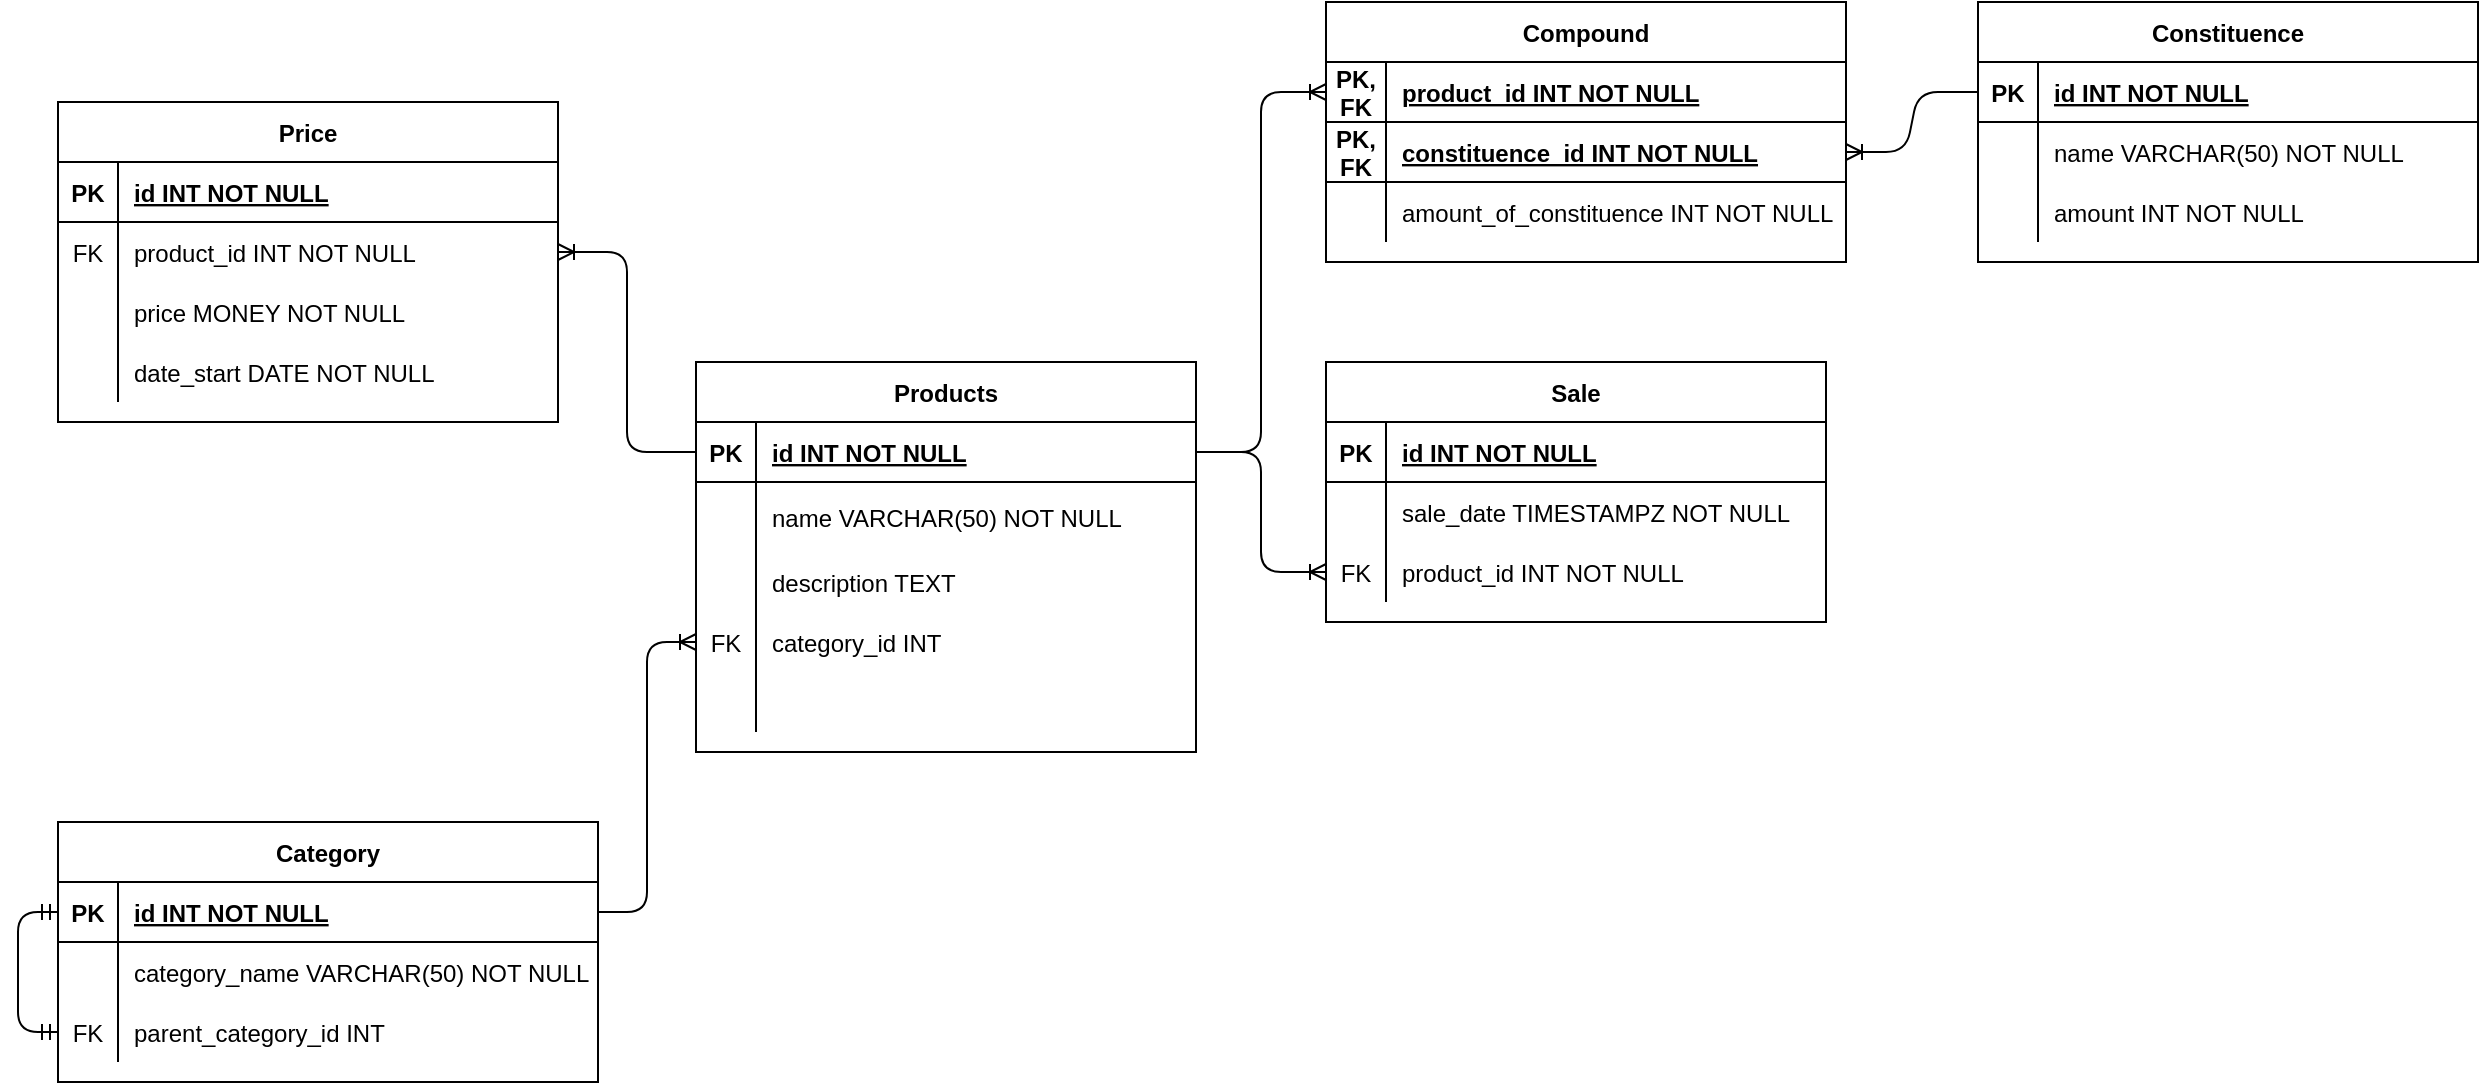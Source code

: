 <mxfile version="20.8.23" type="github">
  <diagram id="R2lEEEUBdFMjLlhIrx00" name="Page-1">
    <mxGraphModel dx="2284" dy="1896" grid="1" gridSize="10" guides="1" tooltips="1" connect="1" arrows="1" fold="1" page="1" pageScale="1" pageWidth="850" pageHeight="1100" math="0" shadow="0" extFonts="Permanent Marker^https://fonts.googleapis.com/css?family=Permanent+Marker">
      <root>
        <mxCell id="0" />
        <mxCell id="1" parent="0" />
        <mxCell id="Iw0aOXHNpa1htrGzbHy4-1" value="Sale" style="shape=table;startSize=30;container=1;collapsible=1;childLayout=tableLayout;fixedRows=1;rowLines=0;fontStyle=1;align=center;resizeLast=1;" parent="1" vertex="1">
          <mxGeometry x="644" y="140" width="250" height="130" as="geometry" />
        </mxCell>
        <mxCell id="Iw0aOXHNpa1htrGzbHy4-2" value="" style="shape=partialRectangle;collapsible=0;dropTarget=0;pointerEvents=0;fillColor=none;points=[[0,0.5],[1,0.5]];portConstraint=eastwest;top=0;left=0;right=0;bottom=1;" parent="Iw0aOXHNpa1htrGzbHy4-1" vertex="1">
          <mxGeometry y="30" width="250" height="30" as="geometry" />
        </mxCell>
        <mxCell id="Iw0aOXHNpa1htrGzbHy4-3" value="PK" style="shape=partialRectangle;overflow=hidden;connectable=0;fillColor=none;top=0;left=0;bottom=0;right=0;fontStyle=1;" parent="Iw0aOXHNpa1htrGzbHy4-2" vertex="1">
          <mxGeometry width="30" height="30" as="geometry">
            <mxRectangle width="30" height="30" as="alternateBounds" />
          </mxGeometry>
        </mxCell>
        <mxCell id="Iw0aOXHNpa1htrGzbHy4-4" value="id INT NOT NULL " style="shape=partialRectangle;overflow=hidden;connectable=0;fillColor=none;top=0;left=0;bottom=0;right=0;align=left;spacingLeft=6;fontStyle=5;" parent="Iw0aOXHNpa1htrGzbHy4-2" vertex="1">
          <mxGeometry x="30" width="220" height="30" as="geometry">
            <mxRectangle width="220" height="30" as="alternateBounds" />
          </mxGeometry>
        </mxCell>
        <mxCell id="Iw0aOXHNpa1htrGzbHy4-5" value="" style="shape=partialRectangle;collapsible=0;dropTarget=0;pointerEvents=0;fillColor=none;points=[[0,0.5],[1,0.5]];portConstraint=eastwest;top=0;left=0;right=0;bottom=0;" parent="Iw0aOXHNpa1htrGzbHy4-1" vertex="1">
          <mxGeometry y="60" width="250" height="30" as="geometry" />
        </mxCell>
        <mxCell id="Iw0aOXHNpa1htrGzbHy4-6" value="" style="shape=partialRectangle;overflow=hidden;connectable=0;fillColor=none;top=0;left=0;bottom=0;right=0;" parent="Iw0aOXHNpa1htrGzbHy4-5" vertex="1">
          <mxGeometry width="30" height="30" as="geometry">
            <mxRectangle width="30" height="30" as="alternateBounds" />
          </mxGeometry>
        </mxCell>
        <mxCell id="Iw0aOXHNpa1htrGzbHy4-7" value="sale_date TIMESTAMPZ NOT NULL" style="shape=partialRectangle;overflow=hidden;connectable=0;fillColor=none;top=0;left=0;bottom=0;right=0;align=left;spacingLeft=6;" parent="Iw0aOXHNpa1htrGzbHy4-5" vertex="1">
          <mxGeometry x="30" width="220" height="30" as="geometry">
            <mxRectangle width="220" height="30" as="alternateBounds" />
          </mxGeometry>
        </mxCell>
        <mxCell id="Iw0aOXHNpa1htrGzbHy4-8" value="" style="shape=partialRectangle;collapsible=0;dropTarget=0;pointerEvents=0;fillColor=none;points=[[0,0.5],[1,0.5]];portConstraint=eastwest;top=0;left=0;right=0;bottom=0;" parent="Iw0aOXHNpa1htrGzbHy4-1" vertex="1">
          <mxGeometry y="90" width="250" height="30" as="geometry" />
        </mxCell>
        <mxCell id="Iw0aOXHNpa1htrGzbHy4-9" value="FK" style="shape=partialRectangle;overflow=hidden;connectable=0;fillColor=none;top=0;left=0;bottom=0;right=0;" parent="Iw0aOXHNpa1htrGzbHy4-8" vertex="1">
          <mxGeometry width="30" height="30" as="geometry">
            <mxRectangle width="30" height="30" as="alternateBounds" />
          </mxGeometry>
        </mxCell>
        <mxCell id="Iw0aOXHNpa1htrGzbHy4-10" value="product_id INT NOT NULL" style="shape=partialRectangle;overflow=hidden;connectable=0;fillColor=none;top=0;left=0;bottom=0;right=0;align=left;spacingLeft=6;" parent="Iw0aOXHNpa1htrGzbHy4-8" vertex="1">
          <mxGeometry x="30" width="220" height="30" as="geometry">
            <mxRectangle width="220" height="30" as="alternateBounds" />
          </mxGeometry>
        </mxCell>
        <mxCell id="Iw0aOXHNpa1htrGzbHy4-11" value="Price" style="shape=table;startSize=30;container=1;collapsible=1;childLayout=tableLayout;fixedRows=1;rowLines=0;fontStyle=1;align=center;resizeLast=1;" parent="1" vertex="1">
          <mxGeometry x="10" y="10" width="250" height="160" as="geometry" />
        </mxCell>
        <mxCell id="Iw0aOXHNpa1htrGzbHy4-12" value="" style="shape=partialRectangle;collapsible=0;dropTarget=0;pointerEvents=0;fillColor=none;points=[[0,0.5],[1,0.5]];portConstraint=eastwest;top=0;left=0;right=0;bottom=1;" parent="Iw0aOXHNpa1htrGzbHy4-11" vertex="1">
          <mxGeometry y="30" width="250" height="30" as="geometry" />
        </mxCell>
        <mxCell id="Iw0aOXHNpa1htrGzbHy4-13" value="PK" style="shape=partialRectangle;overflow=hidden;connectable=0;fillColor=none;top=0;left=0;bottom=0;right=0;fontStyle=1;" parent="Iw0aOXHNpa1htrGzbHy4-12" vertex="1">
          <mxGeometry width="30" height="30" as="geometry">
            <mxRectangle width="30" height="30" as="alternateBounds" />
          </mxGeometry>
        </mxCell>
        <mxCell id="Iw0aOXHNpa1htrGzbHy4-14" value="id INT NOT NULL " style="shape=partialRectangle;overflow=hidden;connectable=0;fillColor=none;top=0;left=0;bottom=0;right=0;align=left;spacingLeft=6;fontStyle=5;" parent="Iw0aOXHNpa1htrGzbHy4-12" vertex="1">
          <mxGeometry x="30" width="220" height="30" as="geometry">
            <mxRectangle width="220" height="30" as="alternateBounds" />
          </mxGeometry>
        </mxCell>
        <mxCell id="Iw0aOXHNpa1htrGzbHy4-15" value="" style="shape=partialRectangle;collapsible=0;dropTarget=0;pointerEvents=0;fillColor=none;points=[[0,0.5],[1,0.5]];portConstraint=eastwest;top=0;left=0;right=0;bottom=0;" parent="Iw0aOXHNpa1htrGzbHy4-11" vertex="1">
          <mxGeometry y="60" width="250" height="30" as="geometry" />
        </mxCell>
        <mxCell id="Iw0aOXHNpa1htrGzbHy4-16" value="FK" style="shape=partialRectangle;overflow=hidden;connectable=0;fillColor=none;top=0;left=0;bottom=0;right=0;" parent="Iw0aOXHNpa1htrGzbHy4-15" vertex="1">
          <mxGeometry width="30" height="30" as="geometry">
            <mxRectangle width="30" height="30" as="alternateBounds" />
          </mxGeometry>
        </mxCell>
        <mxCell id="Iw0aOXHNpa1htrGzbHy4-17" value="product_id INT NOT NULL" style="shape=partialRectangle;overflow=hidden;connectable=0;fillColor=none;top=0;left=0;bottom=0;right=0;align=left;spacingLeft=6;" parent="Iw0aOXHNpa1htrGzbHy4-15" vertex="1">
          <mxGeometry x="30" width="220" height="30" as="geometry">
            <mxRectangle width="220" height="30" as="alternateBounds" />
          </mxGeometry>
        </mxCell>
        <mxCell id="Iw0aOXHNpa1htrGzbHy4-18" value="" style="shape=partialRectangle;collapsible=0;dropTarget=0;pointerEvents=0;fillColor=none;points=[[0,0.5],[1,0.5]];portConstraint=eastwest;top=0;left=0;right=0;bottom=0;" parent="Iw0aOXHNpa1htrGzbHy4-11" vertex="1">
          <mxGeometry y="90" width="250" height="30" as="geometry" />
        </mxCell>
        <mxCell id="Iw0aOXHNpa1htrGzbHy4-19" value="" style="shape=partialRectangle;overflow=hidden;connectable=0;fillColor=none;top=0;left=0;bottom=0;right=0;" parent="Iw0aOXHNpa1htrGzbHy4-18" vertex="1">
          <mxGeometry width="30" height="30" as="geometry">
            <mxRectangle width="30" height="30" as="alternateBounds" />
          </mxGeometry>
        </mxCell>
        <mxCell id="Iw0aOXHNpa1htrGzbHy4-20" value="price MONEY NOT NULL" style="shape=partialRectangle;overflow=hidden;connectable=0;fillColor=none;top=0;left=0;bottom=0;right=0;align=left;spacingLeft=6;" parent="Iw0aOXHNpa1htrGzbHy4-18" vertex="1">
          <mxGeometry x="30" width="220" height="30" as="geometry">
            <mxRectangle width="220" height="30" as="alternateBounds" />
          </mxGeometry>
        </mxCell>
        <mxCell id="Iw0aOXHNpa1htrGzbHy4-21" style="shape=partialRectangle;collapsible=0;dropTarget=0;pointerEvents=0;fillColor=none;points=[[0,0.5],[1,0.5]];portConstraint=eastwest;top=0;left=0;right=0;bottom=0;" parent="Iw0aOXHNpa1htrGzbHy4-11" vertex="1">
          <mxGeometry y="120" width="250" height="30" as="geometry" />
        </mxCell>
        <mxCell id="Iw0aOXHNpa1htrGzbHy4-22" style="shape=partialRectangle;overflow=hidden;connectable=0;fillColor=none;top=0;left=0;bottom=0;right=0;" parent="Iw0aOXHNpa1htrGzbHy4-21" vertex="1">
          <mxGeometry width="30" height="30" as="geometry">
            <mxRectangle width="30" height="30" as="alternateBounds" />
          </mxGeometry>
        </mxCell>
        <mxCell id="Iw0aOXHNpa1htrGzbHy4-23" value="date_start DATE NOT NULL" style="shape=partialRectangle;overflow=hidden;connectable=0;fillColor=none;top=0;left=0;bottom=0;right=0;align=left;spacingLeft=6;" parent="Iw0aOXHNpa1htrGzbHy4-21" vertex="1">
          <mxGeometry x="30" width="220" height="30" as="geometry">
            <mxRectangle width="220" height="30" as="alternateBounds" />
          </mxGeometry>
        </mxCell>
        <mxCell id="Iw0aOXHNpa1htrGzbHy4-24" value="Products" style="shape=table;startSize=30;container=1;collapsible=1;childLayout=tableLayout;fixedRows=1;rowLines=0;fontStyle=1;align=center;resizeLast=1;" parent="1" vertex="1">
          <mxGeometry x="329" y="140" width="250" height="195" as="geometry" />
        </mxCell>
        <mxCell id="Iw0aOXHNpa1htrGzbHy4-25" value="" style="shape=partialRectangle;collapsible=0;dropTarget=0;pointerEvents=0;fillColor=none;points=[[0,0.5],[1,0.5]];portConstraint=eastwest;top=0;left=0;right=0;bottom=1;" parent="Iw0aOXHNpa1htrGzbHy4-24" vertex="1">
          <mxGeometry y="30" width="250" height="30" as="geometry" />
        </mxCell>
        <mxCell id="Iw0aOXHNpa1htrGzbHy4-26" value="PK" style="shape=partialRectangle;overflow=hidden;connectable=0;fillColor=none;top=0;left=0;bottom=0;right=0;fontStyle=1;" parent="Iw0aOXHNpa1htrGzbHy4-25" vertex="1">
          <mxGeometry width="30" height="30" as="geometry">
            <mxRectangle width="30" height="30" as="alternateBounds" />
          </mxGeometry>
        </mxCell>
        <mxCell id="Iw0aOXHNpa1htrGzbHy4-27" value="id INT NOT NULL " style="shape=partialRectangle;overflow=hidden;connectable=0;fillColor=none;top=0;left=0;bottom=0;right=0;align=left;spacingLeft=6;fontStyle=5;" parent="Iw0aOXHNpa1htrGzbHy4-25" vertex="1">
          <mxGeometry x="30" width="220" height="30" as="geometry">
            <mxRectangle width="220" height="30" as="alternateBounds" />
          </mxGeometry>
        </mxCell>
        <mxCell id="Iw0aOXHNpa1htrGzbHy4-28" value="" style="shape=partialRectangle;collapsible=0;dropTarget=0;pointerEvents=0;fillColor=none;points=[[0,0.5],[1,0.5]];portConstraint=eastwest;top=0;left=0;right=0;bottom=0;" parent="Iw0aOXHNpa1htrGzbHy4-24" vertex="1">
          <mxGeometry y="60" width="250" height="35" as="geometry" />
        </mxCell>
        <mxCell id="Iw0aOXHNpa1htrGzbHy4-29" value="" style="shape=partialRectangle;overflow=hidden;connectable=0;fillColor=none;top=0;left=0;bottom=0;right=0;" parent="Iw0aOXHNpa1htrGzbHy4-28" vertex="1">
          <mxGeometry width="30" height="35" as="geometry">
            <mxRectangle width="30" height="35" as="alternateBounds" />
          </mxGeometry>
        </mxCell>
        <mxCell id="Iw0aOXHNpa1htrGzbHy4-30" value="name VARCHAR(50) NOT NULL" style="shape=partialRectangle;overflow=hidden;connectable=0;fillColor=none;top=0;left=0;bottom=0;right=0;align=left;spacingLeft=6;" parent="Iw0aOXHNpa1htrGzbHy4-28" vertex="1">
          <mxGeometry x="30" width="220" height="35" as="geometry">
            <mxRectangle width="220" height="35" as="alternateBounds" />
          </mxGeometry>
        </mxCell>
        <mxCell id="Iw0aOXHNpa1htrGzbHy4-31" style="shape=partialRectangle;collapsible=0;dropTarget=0;pointerEvents=0;fillColor=none;points=[[0,0.5],[1,0.5]];portConstraint=eastwest;top=0;left=0;right=0;bottom=0;" parent="Iw0aOXHNpa1htrGzbHy4-24" vertex="1">
          <mxGeometry y="95" width="250" height="30" as="geometry" />
        </mxCell>
        <mxCell id="Iw0aOXHNpa1htrGzbHy4-32" style="shape=partialRectangle;overflow=hidden;connectable=0;fillColor=none;top=0;left=0;bottom=0;right=0;" parent="Iw0aOXHNpa1htrGzbHy4-31" vertex="1">
          <mxGeometry width="30" height="30" as="geometry">
            <mxRectangle width="30" height="30" as="alternateBounds" />
          </mxGeometry>
        </mxCell>
        <mxCell id="Iw0aOXHNpa1htrGzbHy4-33" value="description TEXT" style="shape=partialRectangle;overflow=hidden;connectable=0;fillColor=none;top=0;left=0;bottom=0;right=0;align=left;spacingLeft=6;" parent="Iw0aOXHNpa1htrGzbHy4-31" vertex="1">
          <mxGeometry x="30" width="220" height="30" as="geometry">
            <mxRectangle width="220" height="30" as="alternateBounds" />
          </mxGeometry>
        </mxCell>
        <mxCell id="Iw0aOXHNpa1htrGzbHy4-37" style="shape=partialRectangle;collapsible=0;dropTarget=0;pointerEvents=0;fillColor=none;points=[[0,0.5],[1,0.5]];portConstraint=eastwest;top=0;left=0;right=0;bottom=0;" parent="Iw0aOXHNpa1htrGzbHy4-24" vertex="1">
          <mxGeometry y="125" width="250" height="30" as="geometry" />
        </mxCell>
        <mxCell id="Iw0aOXHNpa1htrGzbHy4-38" value="FK" style="shape=partialRectangle;overflow=hidden;connectable=0;fillColor=none;top=0;left=0;bottom=0;right=0;" parent="Iw0aOXHNpa1htrGzbHy4-37" vertex="1">
          <mxGeometry width="30" height="30" as="geometry">
            <mxRectangle width="30" height="30" as="alternateBounds" />
          </mxGeometry>
        </mxCell>
        <mxCell id="Iw0aOXHNpa1htrGzbHy4-39" value="category_id INT" style="shape=partialRectangle;overflow=hidden;connectable=0;fillColor=none;top=0;left=0;bottom=0;right=0;align=left;spacingLeft=6;" parent="Iw0aOXHNpa1htrGzbHy4-37" vertex="1">
          <mxGeometry x="30" width="220" height="30" as="geometry">
            <mxRectangle width="220" height="30" as="alternateBounds" />
          </mxGeometry>
        </mxCell>
        <mxCell id="Iw0aOXHNpa1htrGzbHy4-40" style="shape=partialRectangle;collapsible=0;dropTarget=0;pointerEvents=0;fillColor=none;points=[[0,0.5],[1,0.5]];portConstraint=eastwest;top=0;left=0;right=0;bottom=0;" parent="Iw0aOXHNpa1htrGzbHy4-24" vertex="1">
          <mxGeometry y="155" width="250" height="30" as="geometry" />
        </mxCell>
        <mxCell id="Iw0aOXHNpa1htrGzbHy4-41" style="shape=partialRectangle;overflow=hidden;connectable=0;fillColor=none;top=0;left=0;bottom=0;right=0;" parent="Iw0aOXHNpa1htrGzbHy4-40" vertex="1">
          <mxGeometry width="30" height="30" as="geometry">
            <mxRectangle width="30" height="30" as="alternateBounds" />
          </mxGeometry>
        </mxCell>
        <mxCell id="Iw0aOXHNpa1htrGzbHy4-42" style="shape=partialRectangle;overflow=hidden;connectable=0;fillColor=none;top=0;left=0;bottom=0;right=0;align=left;spacingLeft=6;" parent="Iw0aOXHNpa1htrGzbHy4-40" vertex="1">
          <mxGeometry x="30" width="220" height="30" as="geometry">
            <mxRectangle width="220" height="30" as="alternateBounds" />
          </mxGeometry>
        </mxCell>
        <mxCell id="Iw0aOXHNpa1htrGzbHy4-43" value="Category" style="shape=table;startSize=30;container=1;collapsible=1;childLayout=tableLayout;fixedRows=1;rowLines=0;fontStyle=1;align=center;resizeLast=1;" parent="1" vertex="1">
          <mxGeometry x="10" y="370" width="270" height="130" as="geometry" />
        </mxCell>
        <mxCell id="Iw0aOXHNpa1htrGzbHy4-44" value="" style="shape=partialRectangle;collapsible=0;dropTarget=0;pointerEvents=0;fillColor=none;points=[[0,0.5],[1,0.5]];portConstraint=eastwest;top=0;left=0;right=0;bottom=1;" parent="Iw0aOXHNpa1htrGzbHy4-43" vertex="1">
          <mxGeometry y="30" width="270" height="30" as="geometry" />
        </mxCell>
        <mxCell id="Iw0aOXHNpa1htrGzbHy4-45" value="PK" style="shape=partialRectangle;overflow=hidden;connectable=0;fillColor=none;top=0;left=0;bottom=0;right=0;fontStyle=1;" parent="Iw0aOXHNpa1htrGzbHy4-44" vertex="1">
          <mxGeometry width="30" height="30" as="geometry">
            <mxRectangle width="30" height="30" as="alternateBounds" />
          </mxGeometry>
        </mxCell>
        <mxCell id="Iw0aOXHNpa1htrGzbHy4-46" value="id INT NOT NULL " style="shape=partialRectangle;overflow=hidden;connectable=0;fillColor=none;top=0;left=0;bottom=0;right=0;align=left;spacingLeft=6;fontStyle=5;" parent="Iw0aOXHNpa1htrGzbHy4-44" vertex="1">
          <mxGeometry x="30" width="240" height="30" as="geometry">
            <mxRectangle width="240" height="30" as="alternateBounds" />
          </mxGeometry>
        </mxCell>
        <mxCell id="Iw0aOXHNpa1htrGzbHy4-47" value="" style="shape=partialRectangle;collapsible=0;dropTarget=0;pointerEvents=0;fillColor=none;points=[[0,0.5],[1,0.5]];portConstraint=eastwest;top=0;left=0;right=0;bottom=0;" parent="Iw0aOXHNpa1htrGzbHy4-43" vertex="1">
          <mxGeometry y="60" width="270" height="30" as="geometry" />
        </mxCell>
        <mxCell id="Iw0aOXHNpa1htrGzbHy4-48" value="" style="shape=partialRectangle;overflow=hidden;connectable=0;fillColor=none;top=0;left=0;bottom=0;right=0;" parent="Iw0aOXHNpa1htrGzbHy4-47" vertex="1">
          <mxGeometry width="30" height="30" as="geometry">
            <mxRectangle width="30" height="30" as="alternateBounds" />
          </mxGeometry>
        </mxCell>
        <mxCell id="Iw0aOXHNpa1htrGzbHy4-49" value="category_name VARCHAR(50) NOT NULL" style="shape=partialRectangle;overflow=hidden;connectable=0;fillColor=none;top=0;left=0;bottom=0;right=0;align=left;spacingLeft=6;" parent="Iw0aOXHNpa1htrGzbHy4-47" vertex="1">
          <mxGeometry x="30" width="240" height="30" as="geometry">
            <mxRectangle width="240" height="30" as="alternateBounds" />
          </mxGeometry>
        </mxCell>
        <mxCell id="Iw0aOXHNpa1htrGzbHy4-50" style="shape=partialRectangle;collapsible=0;dropTarget=0;pointerEvents=0;fillColor=none;points=[[0,0.5],[1,0.5]];portConstraint=eastwest;top=0;left=0;right=0;bottom=0;" parent="Iw0aOXHNpa1htrGzbHy4-43" vertex="1">
          <mxGeometry y="90" width="270" height="30" as="geometry" />
        </mxCell>
        <mxCell id="Iw0aOXHNpa1htrGzbHy4-51" value="FK" style="shape=partialRectangle;overflow=hidden;connectable=0;fillColor=none;top=0;left=0;bottom=0;right=0;" parent="Iw0aOXHNpa1htrGzbHy4-50" vertex="1">
          <mxGeometry width="30" height="30" as="geometry">
            <mxRectangle width="30" height="30" as="alternateBounds" />
          </mxGeometry>
        </mxCell>
        <mxCell id="Iw0aOXHNpa1htrGzbHy4-52" value="parent_category_id INT" style="shape=partialRectangle;overflow=hidden;connectable=0;fillColor=none;top=0;left=0;bottom=0;right=0;align=left;spacingLeft=6;" parent="Iw0aOXHNpa1htrGzbHy4-50" vertex="1">
          <mxGeometry x="30" width="240" height="30" as="geometry">
            <mxRectangle width="240" height="30" as="alternateBounds" />
          </mxGeometry>
        </mxCell>
        <mxCell id="uat0Lj5Yu3Cr14Rzhesw-26" value="" style="edgeStyle=elbowEdgeStyle;fontSize=12;html=1;endArrow=ERmandOne;startArrow=ERmandOne;rounded=1;entryX=0;entryY=0.5;entryDx=0;entryDy=0;exitX=0;exitY=0.5;exitDx=0;exitDy=0;" edge="1" parent="Iw0aOXHNpa1htrGzbHy4-43" source="Iw0aOXHNpa1htrGzbHy4-44" target="Iw0aOXHNpa1htrGzbHy4-50">
          <mxGeometry width="100" height="100" relative="1" as="geometry">
            <mxPoint x="410" y="260" as="sourcePoint" />
            <mxPoint x="510" y="160" as="targetPoint" />
            <Array as="points">
              <mxPoint x="-20" y="80" />
            </Array>
          </mxGeometry>
        </mxCell>
        <mxCell id="Iw0aOXHNpa1htrGzbHy4-53" value="" style="edgeStyle=orthogonalEdgeStyle;fontSize=12;html=1;endArrow=ERoneToMany;rounded=1;entryX=1;entryY=0.5;entryDx=0;entryDy=0;exitX=0;exitY=0.5;exitDx=0;exitDy=0;" parent="1" source="Iw0aOXHNpa1htrGzbHy4-25" target="Iw0aOXHNpa1htrGzbHy4-15" edge="1">
          <mxGeometry width="100" height="100" relative="1" as="geometry">
            <mxPoint x="349" y="60" as="sourcePoint" />
            <mxPoint x="449" y="610" as="targetPoint" />
          </mxGeometry>
        </mxCell>
        <mxCell id="Iw0aOXHNpa1htrGzbHy4-54" value="" style="edgeStyle=orthogonalEdgeStyle;fontSize=12;html=1;endArrow=ERoneToMany;rounded=1;exitX=1;exitY=0.5;exitDx=0;exitDy=0;entryX=0;entryY=0.5;entryDx=0;entryDy=0;" parent="1" source="Iw0aOXHNpa1htrGzbHy4-44" target="Iw0aOXHNpa1htrGzbHy4-37" edge="1">
          <mxGeometry width="100" height="100" relative="1" as="geometry">
            <mxPoint x="359" y="690" as="sourcePoint" />
            <mxPoint x="459" y="590" as="targetPoint" />
          </mxGeometry>
        </mxCell>
        <mxCell id="Iw0aOXHNpa1htrGzbHy4-55" value="" style="edgeStyle=orthogonalEdgeStyle;fontSize=12;html=1;endArrow=ERoneToMany;rounded=1;exitX=1;exitY=0.5;exitDx=0;exitDy=0;entryX=0;entryY=0.5;entryDx=0;entryDy=0;" parent="1" source="Iw0aOXHNpa1htrGzbHy4-25" target="Iw0aOXHNpa1htrGzbHy4-8" edge="1">
          <mxGeometry width="100" height="100" relative="1" as="geometry">
            <mxPoint x="209" y="780" as="sourcePoint" />
            <mxPoint x="309" y="680" as="targetPoint" />
          </mxGeometry>
        </mxCell>
        <mxCell id="uat0Lj5Yu3Cr14Rzhesw-1" value="Constituence" style="shape=table;startSize=30;container=1;collapsible=1;childLayout=tableLayout;fixedRows=1;rowLines=0;fontStyle=1;align=center;resizeLast=1;" vertex="1" parent="1">
          <mxGeometry x="970" y="-40" width="250" height="130" as="geometry" />
        </mxCell>
        <mxCell id="uat0Lj5Yu3Cr14Rzhesw-2" value="" style="shape=partialRectangle;collapsible=0;dropTarget=0;pointerEvents=0;fillColor=none;points=[[0,0.5],[1,0.5]];portConstraint=eastwest;top=0;left=0;right=0;bottom=1;" vertex="1" parent="uat0Lj5Yu3Cr14Rzhesw-1">
          <mxGeometry y="30" width="250" height="30" as="geometry" />
        </mxCell>
        <mxCell id="uat0Lj5Yu3Cr14Rzhesw-3" value="PK" style="shape=partialRectangle;overflow=hidden;connectable=0;fillColor=none;top=0;left=0;bottom=0;right=0;fontStyle=1;" vertex="1" parent="uat0Lj5Yu3Cr14Rzhesw-2">
          <mxGeometry width="30" height="30" as="geometry">
            <mxRectangle width="30" height="30" as="alternateBounds" />
          </mxGeometry>
        </mxCell>
        <mxCell id="uat0Lj5Yu3Cr14Rzhesw-4" value="id INT NOT NULL " style="shape=partialRectangle;overflow=hidden;connectable=0;fillColor=none;top=0;left=0;bottom=0;right=0;align=left;spacingLeft=6;fontStyle=5;" vertex="1" parent="uat0Lj5Yu3Cr14Rzhesw-2">
          <mxGeometry x="30" width="220" height="30" as="geometry">
            <mxRectangle width="220" height="30" as="alternateBounds" />
          </mxGeometry>
        </mxCell>
        <mxCell id="uat0Lj5Yu3Cr14Rzhesw-5" value="" style="shape=partialRectangle;collapsible=0;dropTarget=0;pointerEvents=0;fillColor=none;points=[[0,0.5],[1,0.5]];portConstraint=eastwest;top=0;left=0;right=0;bottom=0;" vertex="1" parent="uat0Lj5Yu3Cr14Rzhesw-1">
          <mxGeometry y="60" width="250" height="30" as="geometry" />
        </mxCell>
        <mxCell id="uat0Lj5Yu3Cr14Rzhesw-6" value="" style="shape=partialRectangle;overflow=hidden;connectable=0;fillColor=none;top=0;left=0;bottom=0;right=0;" vertex="1" parent="uat0Lj5Yu3Cr14Rzhesw-5">
          <mxGeometry width="30" height="30" as="geometry">
            <mxRectangle width="30" height="30" as="alternateBounds" />
          </mxGeometry>
        </mxCell>
        <mxCell id="uat0Lj5Yu3Cr14Rzhesw-7" value="name VARCHAR(50) NOT NULL" style="shape=partialRectangle;overflow=hidden;connectable=0;fillColor=none;top=0;left=0;bottom=0;right=0;align=left;spacingLeft=6;" vertex="1" parent="uat0Lj5Yu3Cr14Rzhesw-5">
          <mxGeometry x="30" width="220" height="30" as="geometry">
            <mxRectangle width="220" height="30" as="alternateBounds" />
          </mxGeometry>
        </mxCell>
        <mxCell id="uat0Lj5Yu3Cr14Rzhesw-8" value="" style="shape=partialRectangle;collapsible=0;dropTarget=0;pointerEvents=0;fillColor=none;points=[[0,0.5],[1,0.5]];portConstraint=eastwest;top=0;left=0;right=0;bottom=0;" vertex="1" parent="uat0Lj5Yu3Cr14Rzhesw-1">
          <mxGeometry y="90" width="250" height="30" as="geometry" />
        </mxCell>
        <mxCell id="uat0Lj5Yu3Cr14Rzhesw-9" value="" style="shape=partialRectangle;overflow=hidden;connectable=0;fillColor=none;top=0;left=0;bottom=0;right=0;" vertex="1" parent="uat0Lj5Yu3Cr14Rzhesw-8">
          <mxGeometry width="30" height="30" as="geometry">
            <mxRectangle width="30" height="30" as="alternateBounds" />
          </mxGeometry>
        </mxCell>
        <mxCell id="uat0Lj5Yu3Cr14Rzhesw-10" value="amount INT NOT NULL" style="shape=partialRectangle;overflow=hidden;connectable=0;fillColor=none;top=0;left=0;bottom=0;right=0;align=left;spacingLeft=6;" vertex="1" parent="uat0Lj5Yu3Cr14Rzhesw-8">
          <mxGeometry x="30" width="220" height="30" as="geometry">
            <mxRectangle width="220" height="30" as="alternateBounds" />
          </mxGeometry>
        </mxCell>
        <mxCell id="uat0Lj5Yu3Cr14Rzhesw-11" value="Compound" style="shape=table;startSize=30;container=1;collapsible=1;childLayout=tableLayout;fixedRows=1;rowLines=0;fontStyle=1;align=center;resizeLast=1;" vertex="1" parent="1">
          <mxGeometry x="644" y="-40" width="260" height="130" as="geometry" />
        </mxCell>
        <mxCell id="uat0Lj5Yu3Cr14Rzhesw-12" value="" style="shape=partialRectangle;collapsible=0;dropTarget=0;pointerEvents=0;fillColor=none;points=[[0,0.5],[1,0.5]];portConstraint=eastwest;top=0;left=0;right=0;bottom=1;" vertex="1" parent="uat0Lj5Yu3Cr14Rzhesw-11">
          <mxGeometry y="30" width="260" height="30" as="geometry" />
        </mxCell>
        <mxCell id="uat0Lj5Yu3Cr14Rzhesw-13" value="PK,&#xa;FK" style="shape=partialRectangle;overflow=hidden;connectable=0;fillColor=none;top=0;left=0;bottom=0;right=0;fontStyle=1;" vertex="1" parent="uat0Lj5Yu3Cr14Rzhesw-12">
          <mxGeometry width="30" height="30" as="geometry">
            <mxRectangle width="30" height="30" as="alternateBounds" />
          </mxGeometry>
        </mxCell>
        <mxCell id="uat0Lj5Yu3Cr14Rzhesw-14" value="product_id INT NOT NULL " style="shape=partialRectangle;overflow=hidden;connectable=0;fillColor=none;top=0;left=0;bottom=0;right=0;align=left;spacingLeft=6;fontStyle=5;" vertex="1" parent="uat0Lj5Yu3Cr14Rzhesw-12">
          <mxGeometry x="30" width="230" height="30" as="geometry">
            <mxRectangle width="230" height="30" as="alternateBounds" />
          </mxGeometry>
        </mxCell>
        <mxCell id="uat0Lj5Yu3Cr14Rzhesw-21" style="shape=partialRectangle;collapsible=0;dropTarget=0;pointerEvents=0;fillColor=none;points=[[0,0.5],[1,0.5]];portConstraint=eastwest;top=0;left=0;right=0;bottom=1;" vertex="1" parent="uat0Lj5Yu3Cr14Rzhesw-11">
          <mxGeometry y="60" width="260" height="30" as="geometry" />
        </mxCell>
        <mxCell id="uat0Lj5Yu3Cr14Rzhesw-22" value="PK,&#xa;FK" style="shape=partialRectangle;overflow=hidden;connectable=0;fillColor=none;top=0;left=0;bottom=0;right=0;fontStyle=1;" vertex="1" parent="uat0Lj5Yu3Cr14Rzhesw-21">
          <mxGeometry width="30" height="30" as="geometry">
            <mxRectangle width="30" height="30" as="alternateBounds" />
          </mxGeometry>
        </mxCell>
        <mxCell id="uat0Lj5Yu3Cr14Rzhesw-23" value="constituence_id INT NOT NULL" style="shape=partialRectangle;overflow=hidden;connectable=0;fillColor=none;top=0;left=0;bottom=0;right=0;align=left;spacingLeft=6;fontStyle=5;" vertex="1" parent="uat0Lj5Yu3Cr14Rzhesw-21">
          <mxGeometry x="30" width="230" height="30" as="geometry">
            <mxRectangle width="230" height="30" as="alternateBounds" />
          </mxGeometry>
        </mxCell>
        <mxCell id="uat0Lj5Yu3Cr14Rzhesw-15" value="" style="shape=partialRectangle;collapsible=0;dropTarget=0;pointerEvents=0;fillColor=none;points=[[0,0.5],[1,0.5]];portConstraint=eastwest;top=0;left=0;right=0;bottom=0;" vertex="1" parent="uat0Lj5Yu3Cr14Rzhesw-11">
          <mxGeometry y="90" width="260" height="30" as="geometry" />
        </mxCell>
        <mxCell id="uat0Lj5Yu3Cr14Rzhesw-16" value="" style="shape=partialRectangle;overflow=hidden;connectable=0;fillColor=none;top=0;left=0;bottom=0;right=0;" vertex="1" parent="uat0Lj5Yu3Cr14Rzhesw-15">
          <mxGeometry width="30" height="30" as="geometry">
            <mxRectangle width="30" height="30" as="alternateBounds" />
          </mxGeometry>
        </mxCell>
        <mxCell id="uat0Lj5Yu3Cr14Rzhesw-17" value="amount_of_constituence INT NOT NULL" style="shape=partialRectangle;overflow=hidden;connectable=0;fillColor=none;top=0;left=0;bottom=0;right=0;align=left;spacingLeft=6;" vertex="1" parent="uat0Lj5Yu3Cr14Rzhesw-15">
          <mxGeometry x="30" width="230" height="30" as="geometry">
            <mxRectangle width="230" height="30" as="alternateBounds" />
          </mxGeometry>
        </mxCell>
        <mxCell id="uat0Lj5Yu3Cr14Rzhesw-24" value="" style="edgeStyle=orthogonalEdgeStyle;fontSize=12;html=1;endArrow=ERoneToMany;rounded=1;exitX=1;exitY=0.5;exitDx=0;exitDy=0;entryX=0;entryY=0.5;entryDx=0;entryDy=0;" edge="1" parent="1" source="Iw0aOXHNpa1htrGzbHy4-25" target="uat0Lj5Yu3Cr14Rzhesw-12">
          <mxGeometry width="100" height="100" relative="1" as="geometry">
            <mxPoint x="540" y="430" as="sourcePoint" />
            <mxPoint x="630" y="510" as="targetPoint" />
          </mxGeometry>
        </mxCell>
        <mxCell id="uat0Lj5Yu3Cr14Rzhesw-25" value="" style="edgeStyle=entityRelationEdgeStyle;fontSize=12;html=1;endArrow=ERoneToMany;rounded=1;exitX=0;exitY=0.5;exitDx=0;exitDy=0;entryX=1;entryY=0.5;entryDx=0;entryDy=0;" edge="1" parent="1" source="uat0Lj5Yu3Cr14Rzhesw-2" target="uat0Lj5Yu3Cr14Rzhesw-21">
          <mxGeometry width="100" height="100" relative="1" as="geometry">
            <mxPoint x="940" y="530" as="sourcePoint" />
            <mxPoint x="1040" y="430" as="targetPoint" />
          </mxGeometry>
        </mxCell>
      </root>
    </mxGraphModel>
  </diagram>
</mxfile>

